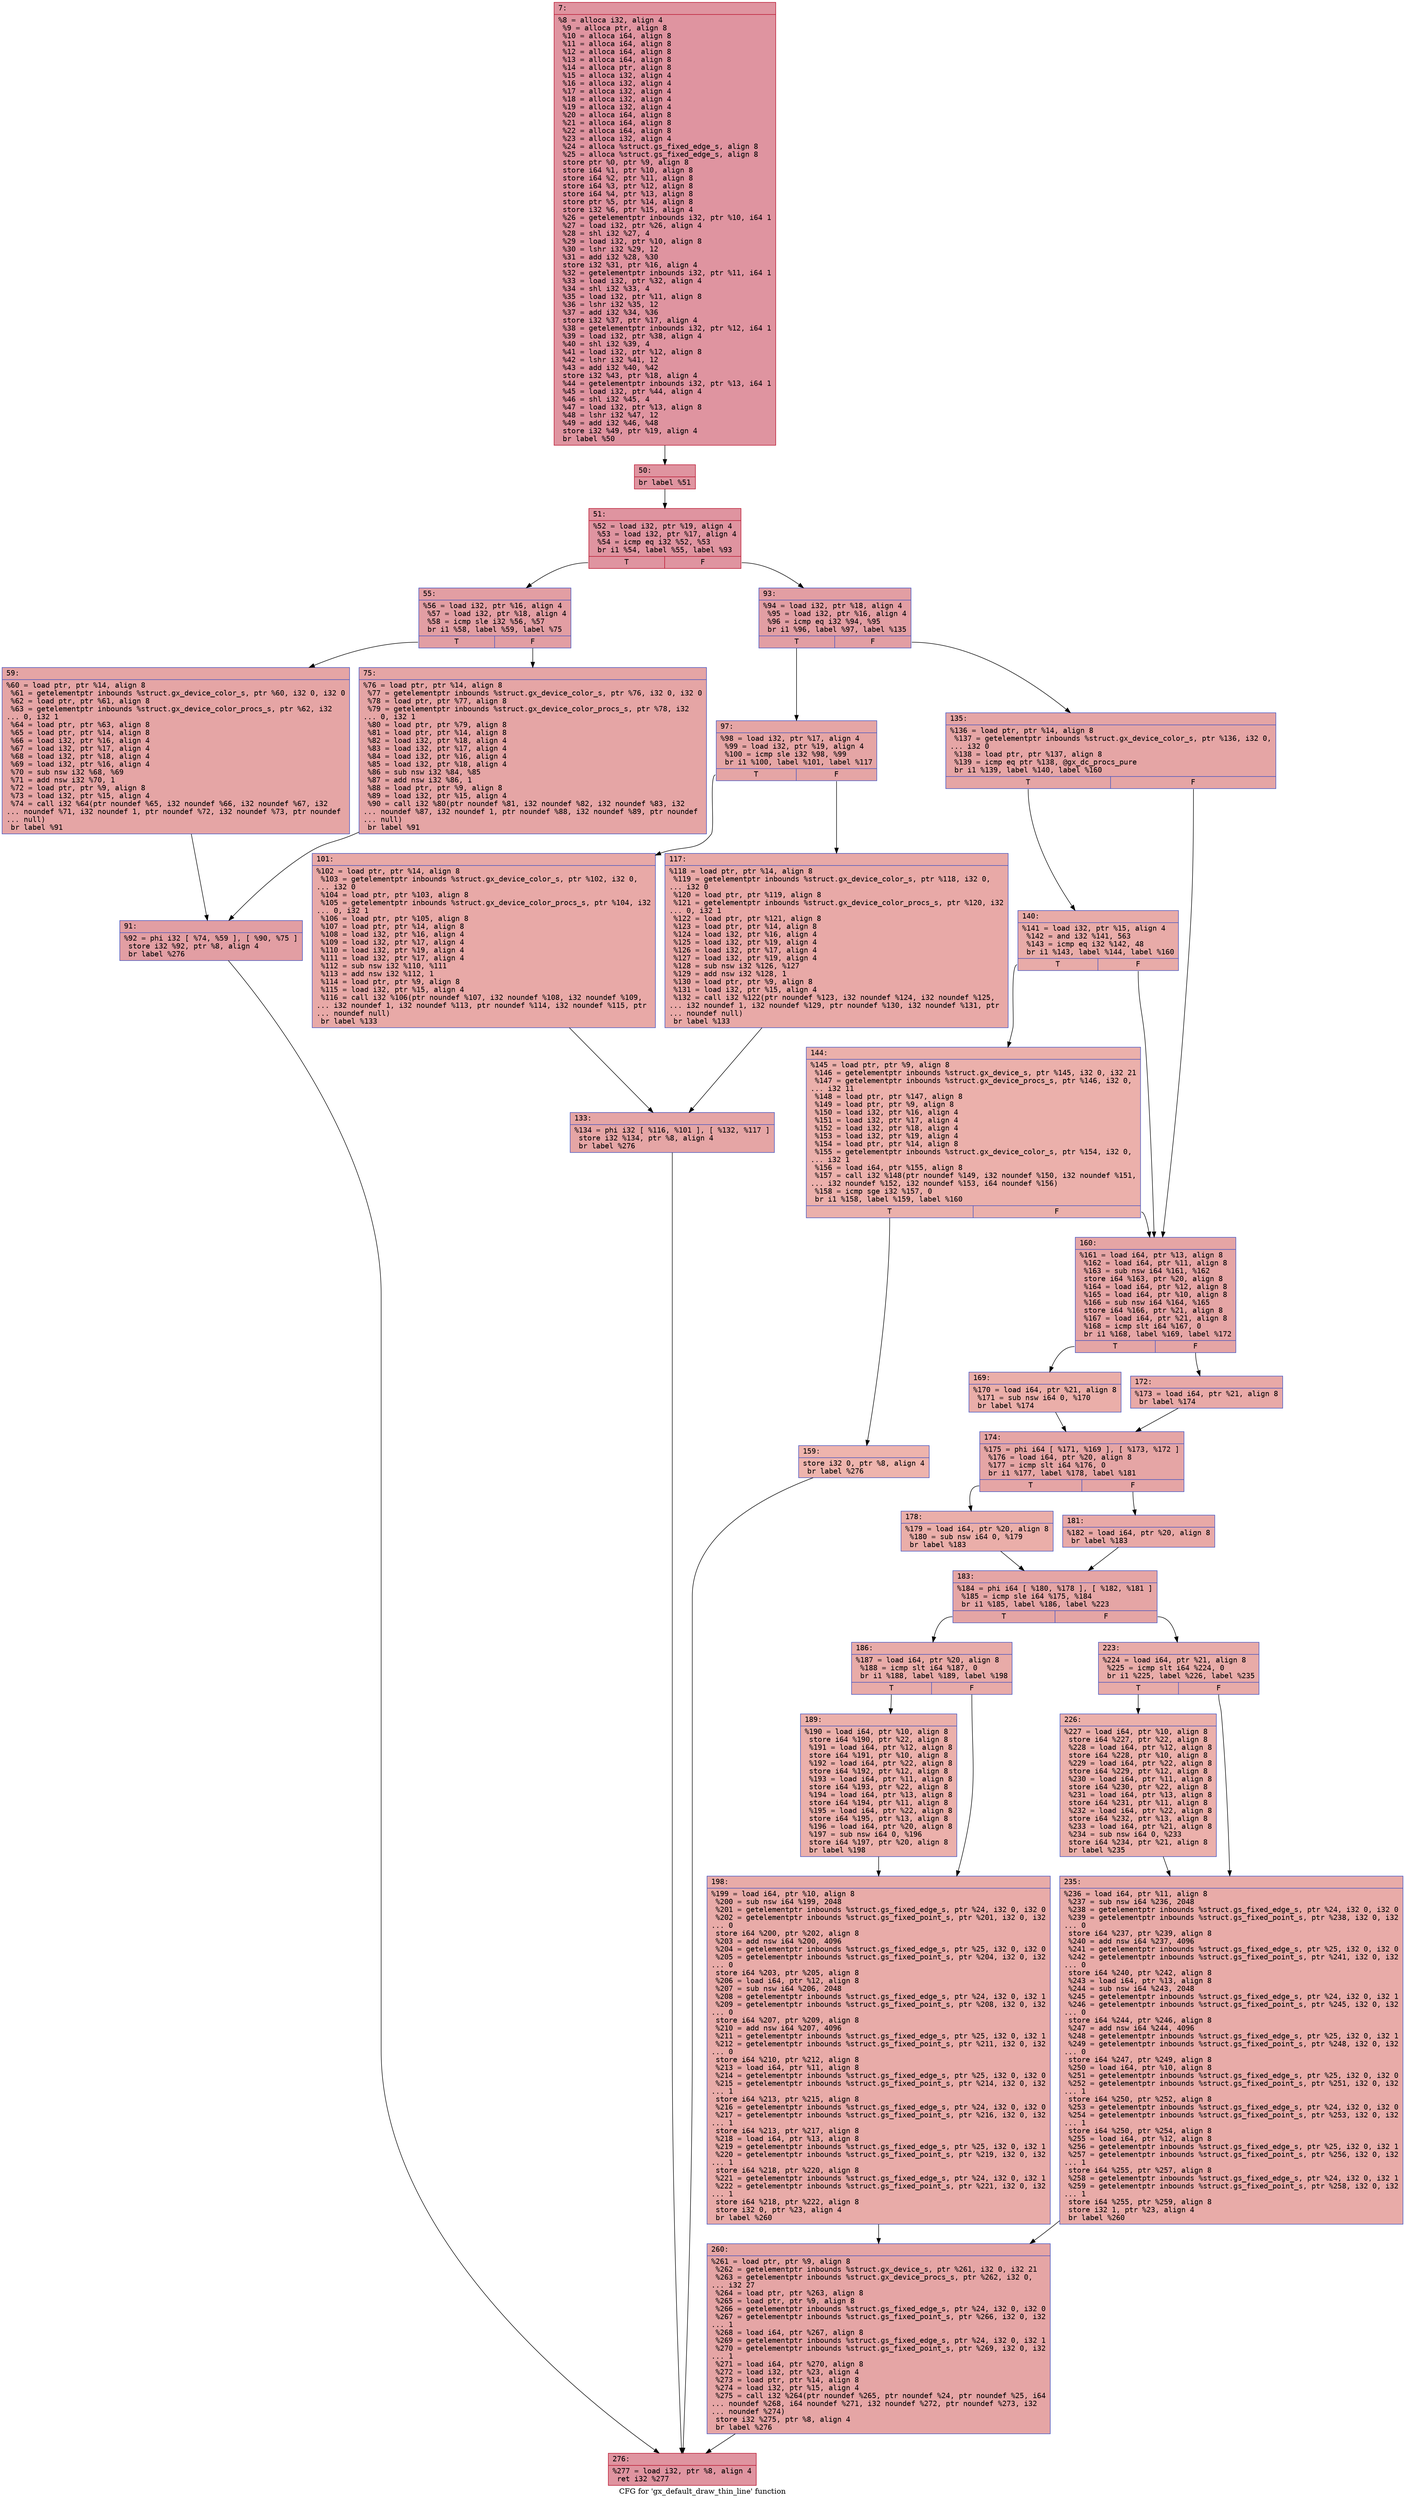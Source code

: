 digraph "CFG for 'gx_default_draw_thin_line' function" {
	label="CFG for 'gx_default_draw_thin_line' function";

	Node0x600003b80000 [shape=record,color="#b70d28ff", style=filled, fillcolor="#b70d2870" fontname="Courier",label="{7:\l|  %8 = alloca i32, align 4\l  %9 = alloca ptr, align 8\l  %10 = alloca i64, align 8\l  %11 = alloca i64, align 8\l  %12 = alloca i64, align 8\l  %13 = alloca i64, align 8\l  %14 = alloca ptr, align 8\l  %15 = alloca i32, align 4\l  %16 = alloca i32, align 4\l  %17 = alloca i32, align 4\l  %18 = alloca i32, align 4\l  %19 = alloca i32, align 4\l  %20 = alloca i64, align 8\l  %21 = alloca i64, align 8\l  %22 = alloca i64, align 8\l  %23 = alloca i32, align 4\l  %24 = alloca %struct.gs_fixed_edge_s, align 8\l  %25 = alloca %struct.gs_fixed_edge_s, align 8\l  store ptr %0, ptr %9, align 8\l  store i64 %1, ptr %10, align 8\l  store i64 %2, ptr %11, align 8\l  store i64 %3, ptr %12, align 8\l  store i64 %4, ptr %13, align 8\l  store ptr %5, ptr %14, align 8\l  store i32 %6, ptr %15, align 4\l  %26 = getelementptr inbounds i32, ptr %10, i64 1\l  %27 = load i32, ptr %26, align 4\l  %28 = shl i32 %27, 4\l  %29 = load i32, ptr %10, align 8\l  %30 = lshr i32 %29, 12\l  %31 = add i32 %28, %30\l  store i32 %31, ptr %16, align 4\l  %32 = getelementptr inbounds i32, ptr %11, i64 1\l  %33 = load i32, ptr %32, align 4\l  %34 = shl i32 %33, 4\l  %35 = load i32, ptr %11, align 8\l  %36 = lshr i32 %35, 12\l  %37 = add i32 %34, %36\l  store i32 %37, ptr %17, align 4\l  %38 = getelementptr inbounds i32, ptr %12, i64 1\l  %39 = load i32, ptr %38, align 4\l  %40 = shl i32 %39, 4\l  %41 = load i32, ptr %12, align 8\l  %42 = lshr i32 %41, 12\l  %43 = add i32 %40, %42\l  store i32 %43, ptr %18, align 4\l  %44 = getelementptr inbounds i32, ptr %13, i64 1\l  %45 = load i32, ptr %44, align 4\l  %46 = shl i32 %45, 4\l  %47 = load i32, ptr %13, align 8\l  %48 = lshr i32 %47, 12\l  %49 = add i32 %46, %48\l  store i32 %49, ptr %19, align 4\l  br label %50\l}"];
	Node0x600003b80000 -> Node0x600003b80050[tooltip="7 -> 50\nProbability 100.00%" ];
	Node0x600003b80050 [shape=record,color="#b70d28ff", style=filled, fillcolor="#b70d2870" fontname="Courier",label="{50:\l|  br label %51\l}"];
	Node0x600003b80050 -> Node0x600003b800a0[tooltip="50 -> 51\nProbability 100.00%" ];
	Node0x600003b800a0 [shape=record,color="#b70d28ff", style=filled, fillcolor="#b70d2870" fontname="Courier",label="{51:\l|  %52 = load i32, ptr %19, align 4\l  %53 = load i32, ptr %17, align 4\l  %54 = icmp eq i32 %52, %53\l  br i1 %54, label %55, label %93\l|{<s0>T|<s1>F}}"];
	Node0x600003b800a0:s0 -> Node0x600003b800f0[tooltip="51 -> 55\nProbability 50.00%" ];
	Node0x600003b800a0:s1 -> Node0x600003b80230[tooltip="51 -> 93\nProbability 50.00%" ];
	Node0x600003b800f0 [shape=record,color="#3d50c3ff", style=filled, fillcolor="#be242e70" fontname="Courier",label="{55:\l|  %56 = load i32, ptr %16, align 4\l  %57 = load i32, ptr %18, align 4\l  %58 = icmp sle i32 %56, %57\l  br i1 %58, label %59, label %75\l|{<s0>T|<s1>F}}"];
	Node0x600003b800f0:s0 -> Node0x600003b80140[tooltip="55 -> 59\nProbability 50.00%" ];
	Node0x600003b800f0:s1 -> Node0x600003b80190[tooltip="55 -> 75\nProbability 50.00%" ];
	Node0x600003b80140 [shape=record,color="#3d50c3ff", style=filled, fillcolor="#c5333470" fontname="Courier",label="{59:\l|  %60 = load ptr, ptr %14, align 8\l  %61 = getelementptr inbounds %struct.gx_device_color_s, ptr %60, i32 0, i32 0\l  %62 = load ptr, ptr %61, align 8\l  %63 = getelementptr inbounds %struct.gx_device_color_procs_s, ptr %62, i32\l... 0, i32 1\l  %64 = load ptr, ptr %63, align 8\l  %65 = load ptr, ptr %14, align 8\l  %66 = load i32, ptr %16, align 4\l  %67 = load i32, ptr %17, align 4\l  %68 = load i32, ptr %18, align 4\l  %69 = load i32, ptr %16, align 4\l  %70 = sub nsw i32 %68, %69\l  %71 = add nsw i32 %70, 1\l  %72 = load ptr, ptr %9, align 8\l  %73 = load i32, ptr %15, align 4\l  %74 = call i32 %64(ptr noundef %65, i32 noundef %66, i32 noundef %67, i32\l... noundef %71, i32 noundef 1, ptr noundef %72, i32 noundef %73, ptr noundef\l... null)\l  br label %91\l}"];
	Node0x600003b80140 -> Node0x600003b801e0[tooltip="59 -> 91\nProbability 100.00%" ];
	Node0x600003b80190 [shape=record,color="#3d50c3ff", style=filled, fillcolor="#c5333470" fontname="Courier",label="{75:\l|  %76 = load ptr, ptr %14, align 8\l  %77 = getelementptr inbounds %struct.gx_device_color_s, ptr %76, i32 0, i32 0\l  %78 = load ptr, ptr %77, align 8\l  %79 = getelementptr inbounds %struct.gx_device_color_procs_s, ptr %78, i32\l... 0, i32 1\l  %80 = load ptr, ptr %79, align 8\l  %81 = load ptr, ptr %14, align 8\l  %82 = load i32, ptr %18, align 4\l  %83 = load i32, ptr %17, align 4\l  %84 = load i32, ptr %16, align 4\l  %85 = load i32, ptr %18, align 4\l  %86 = sub nsw i32 %84, %85\l  %87 = add nsw i32 %86, 1\l  %88 = load ptr, ptr %9, align 8\l  %89 = load i32, ptr %15, align 4\l  %90 = call i32 %80(ptr noundef %81, i32 noundef %82, i32 noundef %83, i32\l... noundef %87, i32 noundef 1, ptr noundef %88, i32 noundef %89, ptr noundef\l... null)\l  br label %91\l}"];
	Node0x600003b80190 -> Node0x600003b801e0[tooltip="75 -> 91\nProbability 100.00%" ];
	Node0x600003b801e0 [shape=record,color="#3d50c3ff", style=filled, fillcolor="#be242e70" fontname="Courier",label="{91:\l|  %92 = phi i32 [ %74, %59 ], [ %90, %75 ]\l  store i32 %92, ptr %8, align 4\l  br label %276\l}"];
	Node0x600003b801e0 -> Node0x600003b80960[tooltip="91 -> 276\nProbability 100.00%" ];
	Node0x600003b80230 [shape=record,color="#3d50c3ff", style=filled, fillcolor="#be242e70" fontname="Courier",label="{93:\l|  %94 = load i32, ptr %18, align 4\l  %95 = load i32, ptr %16, align 4\l  %96 = icmp eq i32 %94, %95\l  br i1 %96, label %97, label %135\l|{<s0>T|<s1>F}}"];
	Node0x600003b80230:s0 -> Node0x600003b80280[tooltip="93 -> 97\nProbability 50.00%" ];
	Node0x600003b80230:s1 -> Node0x600003b803c0[tooltip="93 -> 135\nProbability 50.00%" ];
	Node0x600003b80280 [shape=record,color="#3d50c3ff", style=filled, fillcolor="#c5333470" fontname="Courier",label="{97:\l|  %98 = load i32, ptr %17, align 4\l  %99 = load i32, ptr %19, align 4\l  %100 = icmp sle i32 %98, %99\l  br i1 %100, label %101, label %117\l|{<s0>T|<s1>F}}"];
	Node0x600003b80280:s0 -> Node0x600003b802d0[tooltip="97 -> 101\nProbability 50.00%" ];
	Node0x600003b80280:s1 -> Node0x600003b80320[tooltip="97 -> 117\nProbability 50.00%" ];
	Node0x600003b802d0 [shape=record,color="#3d50c3ff", style=filled, fillcolor="#ca3b3770" fontname="Courier",label="{101:\l|  %102 = load ptr, ptr %14, align 8\l  %103 = getelementptr inbounds %struct.gx_device_color_s, ptr %102, i32 0,\l... i32 0\l  %104 = load ptr, ptr %103, align 8\l  %105 = getelementptr inbounds %struct.gx_device_color_procs_s, ptr %104, i32\l... 0, i32 1\l  %106 = load ptr, ptr %105, align 8\l  %107 = load ptr, ptr %14, align 8\l  %108 = load i32, ptr %16, align 4\l  %109 = load i32, ptr %17, align 4\l  %110 = load i32, ptr %19, align 4\l  %111 = load i32, ptr %17, align 4\l  %112 = sub nsw i32 %110, %111\l  %113 = add nsw i32 %112, 1\l  %114 = load ptr, ptr %9, align 8\l  %115 = load i32, ptr %15, align 4\l  %116 = call i32 %106(ptr noundef %107, i32 noundef %108, i32 noundef %109,\l... i32 noundef 1, i32 noundef %113, ptr noundef %114, i32 noundef %115, ptr\l... noundef null)\l  br label %133\l}"];
	Node0x600003b802d0 -> Node0x600003b80370[tooltip="101 -> 133\nProbability 100.00%" ];
	Node0x600003b80320 [shape=record,color="#3d50c3ff", style=filled, fillcolor="#ca3b3770" fontname="Courier",label="{117:\l|  %118 = load ptr, ptr %14, align 8\l  %119 = getelementptr inbounds %struct.gx_device_color_s, ptr %118, i32 0,\l... i32 0\l  %120 = load ptr, ptr %119, align 8\l  %121 = getelementptr inbounds %struct.gx_device_color_procs_s, ptr %120, i32\l... 0, i32 1\l  %122 = load ptr, ptr %121, align 8\l  %123 = load ptr, ptr %14, align 8\l  %124 = load i32, ptr %16, align 4\l  %125 = load i32, ptr %19, align 4\l  %126 = load i32, ptr %17, align 4\l  %127 = load i32, ptr %19, align 4\l  %128 = sub nsw i32 %126, %127\l  %129 = add nsw i32 %128, 1\l  %130 = load ptr, ptr %9, align 8\l  %131 = load i32, ptr %15, align 4\l  %132 = call i32 %122(ptr noundef %123, i32 noundef %124, i32 noundef %125,\l... i32 noundef 1, i32 noundef %129, ptr noundef %130, i32 noundef %131, ptr\l... noundef null)\l  br label %133\l}"];
	Node0x600003b80320 -> Node0x600003b80370[tooltip="117 -> 133\nProbability 100.00%" ];
	Node0x600003b80370 [shape=record,color="#3d50c3ff", style=filled, fillcolor="#c5333470" fontname="Courier",label="{133:\l|  %134 = phi i32 [ %116, %101 ], [ %132, %117 ]\l  store i32 %134, ptr %8, align 4\l  br label %276\l}"];
	Node0x600003b80370 -> Node0x600003b80960[tooltip="133 -> 276\nProbability 100.00%" ];
	Node0x600003b803c0 [shape=record,color="#3d50c3ff", style=filled, fillcolor="#c5333470" fontname="Courier",label="{135:\l|  %136 = load ptr, ptr %14, align 8\l  %137 = getelementptr inbounds %struct.gx_device_color_s, ptr %136, i32 0,\l... i32 0\l  %138 = load ptr, ptr %137, align 8\l  %139 = icmp eq ptr %138, @gx_dc_procs_pure\l  br i1 %139, label %140, label %160\l|{<s0>T|<s1>F}}"];
	Node0x600003b803c0:s0 -> Node0x600003b80410[tooltip="135 -> 140\nProbability 37.50%" ];
	Node0x600003b803c0:s1 -> Node0x600003b80500[tooltip="135 -> 160\nProbability 62.50%" ];
	Node0x600003b80410 [shape=record,color="#3d50c3ff", style=filled, fillcolor="#cc403a70" fontname="Courier",label="{140:\l|  %141 = load i32, ptr %15, align 4\l  %142 = and i32 %141, 563\l  %143 = icmp eq i32 %142, 48\l  br i1 %143, label %144, label %160\l|{<s0>T|<s1>F}}"];
	Node0x600003b80410:s0 -> Node0x600003b80460[tooltip="140 -> 144\nProbability 50.00%" ];
	Node0x600003b80410:s1 -> Node0x600003b80500[tooltip="140 -> 160\nProbability 50.00%" ];
	Node0x600003b80460 [shape=record,color="#3d50c3ff", style=filled, fillcolor="#d24b4070" fontname="Courier",label="{144:\l|  %145 = load ptr, ptr %9, align 8\l  %146 = getelementptr inbounds %struct.gx_device_s, ptr %145, i32 0, i32 21\l  %147 = getelementptr inbounds %struct.gx_device_procs_s, ptr %146, i32 0,\l... i32 11\l  %148 = load ptr, ptr %147, align 8\l  %149 = load ptr, ptr %9, align 8\l  %150 = load i32, ptr %16, align 4\l  %151 = load i32, ptr %17, align 4\l  %152 = load i32, ptr %18, align 4\l  %153 = load i32, ptr %19, align 4\l  %154 = load ptr, ptr %14, align 8\l  %155 = getelementptr inbounds %struct.gx_device_color_s, ptr %154, i32 0,\l... i32 1\l  %156 = load i64, ptr %155, align 8\l  %157 = call i32 %148(ptr noundef %149, i32 noundef %150, i32 noundef %151,\l... i32 noundef %152, i32 noundef %153, i64 noundef %156)\l  %158 = icmp sge i32 %157, 0\l  br i1 %158, label %159, label %160\l|{<s0>T|<s1>F}}"];
	Node0x600003b80460:s0 -> Node0x600003b804b0[tooltip="144 -> 159\nProbability 50.00%" ];
	Node0x600003b80460:s1 -> Node0x600003b80500[tooltip="144 -> 160\nProbability 50.00%" ];
	Node0x600003b804b0 [shape=record,color="#3d50c3ff", style=filled, fillcolor="#d8564670" fontname="Courier",label="{159:\l|  store i32 0, ptr %8, align 4\l  br label %276\l}"];
	Node0x600003b804b0 -> Node0x600003b80960[tooltip="159 -> 276\nProbability 100.00%" ];
	Node0x600003b80500 [shape=record,color="#3d50c3ff", style=filled, fillcolor="#c5333470" fontname="Courier",label="{160:\l|  %161 = load i64, ptr %13, align 8\l  %162 = load i64, ptr %11, align 8\l  %163 = sub nsw i64 %161, %162\l  store i64 %163, ptr %20, align 8\l  %164 = load i64, ptr %12, align 8\l  %165 = load i64, ptr %10, align 8\l  %166 = sub nsw i64 %164, %165\l  store i64 %166, ptr %21, align 8\l  %167 = load i64, ptr %21, align 8\l  %168 = icmp slt i64 %167, 0\l  br i1 %168, label %169, label %172\l|{<s0>T|<s1>F}}"];
	Node0x600003b80500:s0 -> Node0x600003b80550[tooltip="160 -> 169\nProbability 37.50%" ];
	Node0x600003b80500:s1 -> Node0x600003b805a0[tooltip="160 -> 172\nProbability 62.50%" ];
	Node0x600003b80550 [shape=record,color="#3d50c3ff", style=filled, fillcolor="#d0473d70" fontname="Courier",label="{169:\l|  %170 = load i64, ptr %21, align 8\l  %171 = sub nsw i64 0, %170\l  br label %174\l}"];
	Node0x600003b80550 -> Node0x600003b805f0[tooltip="169 -> 174\nProbability 100.00%" ];
	Node0x600003b805a0 [shape=record,color="#3d50c3ff", style=filled, fillcolor="#ca3b3770" fontname="Courier",label="{172:\l|  %173 = load i64, ptr %21, align 8\l  br label %174\l}"];
	Node0x600003b805a0 -> Node0x600003b805f0[tooltip="172 -> 174\nProbability 100.00%" ];
	Node0x600003b805f0 [shape=record,color="#3d50c3ff", style=filled, fillcolor="#c5333470" fontname="Courier",label="{174:\l|  %175 = phi i64 [ %171, %169 ], [ %173, %172 ]\l  %176 = load i64, ptr %20, align 8\l  %177 = icmp slt i64 %176, 0\l  br i1 %177, label %178, label %181\l|{<s0>T|<s1>F}}"];
	Node0x600003b805f0:s0 -> Node0x600003b80640[tooltip="174 -> 178\nProbability 37.50%" ];
	Node0x600003b805f0:s1 -> Node0x600003b80690[tooltip="174 -> 181\nProbability 62.50%" ];
	Node0x600003b80640 [shape=record,color="#3d50c3ff", style=filled, fillcolor="#d0473d70" fontname="Courier",label="{178:\l|  %179 = load i64, ptr %20, align 8\l  %180 = sub nsw i64 0, %179\l  br label %183\l}"];
	Node0x600003b80640 -> Node0x600003b806e0[tooltip="178 -> 183\nProbability 100.00%" ];
	Node0x600003b80690 [shape=record,color="#3d50c3ff", style=filled, fillcolor="#ca3b3770" fontname="Courier",label="{181:\l|  %182 = load i64, ptr %20, align 8\l  br label %183\l}"];
	Node0x600003b80690 -> Node0x600003b806e0[tooltip="181 -> 183\nProbability 100.00%" ];
	Node0x600003b806e0 [shape=record,color="#3d50c3ff", style=filled, fillcolor="#c5333470" fontname="Courier",label="{183:\l|  %184 = phi i64 [ %180, %178 ], [ %182, %181 ]\l  %185 = icmp sle i64 %175, %184\l  br i1 %185, label %186, label %223\l|{<s0>T|<s1>F}}"];
	Node0x600003b806e0:s0 -> Node0x600003b80730[tooltip="183 -> 186\nProbability 50.00%" ];
	Node0x600003b806e0:s1 -> Node0x600003b80820[tooltip="183 -> 223\nProbability 50.00%" ];
	Node0x600003b80730 [shape=record,color="#3d50c3ff", style=filled, fillcolor="#cc403a70" fontname="Courier",label="{186:\l|  %187 = load i64, ptr %20, align 8\l  %188 = icmp slt i64 %187, 0\l  br i1 %188, label %189, label %198\l|{<s0>T|<s1>F}}"];
	Node0x600003b80730:s0 -> Node0x600003b80780[tooltip="186 -> 189\nProbability 37.50%" ];
	Node0x600003b80730:s1 -> Node0x600003b807d0[tooltip="186 -> 198\nProbability 62.50%" ];
	Node0x600003b80780 [shape=record,color="#3d50c3ff", style=filled, fillcolor="#d24b4070" fontname="Courier",label="{189:\l|  %190 = load i64, ptr %10, align 8\l  store i64 %190, ptr %22, align 8\l  %191 = load i64, ptr %12, align 8\l  store i64 %191, ptr %10, align 8\l  %192 = load i64, ptr %22, align 8\l  store i64 %192, ptr %12, align 8\l  %193 = load i64, ptr %11, align 8\l  store i64 %193, ptr %22, align 8\l  %194 = load i64, ptr %13, align 8\l  store i64 %194, ptr %11, align 8\l  %195 = load i64, ptr %22, align 8\l  store i64 %195, ptr %13, align 8\l  %196 = load i64, ptr %20, align 8\l  %197 = sub nsw i64 0, %196\l  store i64 %197, ptr %20, align 8\l  br label %198\l}"];
	Node0x600003b80780 -> Node0x600003b807d0[tooltip="189 -> 198\nProbability 100.00%" ];
	Node0x600003b807d0 [shape=record,color="#3d50c3ff", style=filled, fillcolor="#cc403a70" fontname="Courier",label="{198:\l|  %199 = load i64, ptr %10, align 8\l  %200 = sub nsw i64 %199, 2048\l  %201 = getelementptr inbounds %struct.gs_fixed_edge_s, ptr %24, i32 0, i32 0\l  %202 = getelementptr inbounds %struct.gs_fixed_point_s, ptr %201, i32 0, i32\l... 0\l  store i64 %200, ptr %202, align 8\l  %203 = add nsw i64 %200, 4096\l  %204 = getelementptr inbounds %struct.gs_fixed_edge_s, ptr %25, i32 0, i32 0\l  %205 = getelementptr inbounds %struct.gs_fixed_point_s, ptr %204, i32 0, i32\l... 0\l  store i64 %203, ptr %205, align 8\l  %206 = load i64, ptr %12, align 8\l  %207 = sub nsw i64 %206, 2048\l  %208 = getelementptr inbounds %struct.gs_fixed_edge_s, ptr %24, i32 0, i32 1\l  %209 = getelementptr inbounds %struct.gs_fixed_point_s, ptr %208, i32 0, i32\l... 0\l  store i64 %207, ptr %209, align 8\l  %210 = add nsw i64 %207, 4096\l  %211 = getelementptr inbounds %struct.gs_fixed_edge_s, ptr %25, i32 0, i32 1\l  %212 = getelementptr inbounds %struct.gs_fixed_point_s, ptr %211, i32 0, i32\l... 0\l  store i64 %210, ptr %212, align 8\l  %213 = load i64, ptr %11, align 8\l  %214 = getelementptr inbounds %struct.gs_fixed_edge_s, ptr %25, i32 0, i32 0\l  %215 = getelementptr inbounds %struct.gs_fixed_point_s, ptr %214, i32 0, i32\l... 1\l  store i64 %213, ptr %215, align 8\l  %216 = getelementptr inbounds %struct.gs_fixed_edge_s, ptr %24, i32 0, i32 0\l  %217 = getelementptr inbounds %struct.gs_fixed_point_s, ptr %216, i32 0, i32\l... 1\l  store i64 %213, ptr %217, align 8\l  %218 = load i64, ptr %13, align 8\l  %219 = getelementptr inbounds %struct.gs_fixed_edge_s, ptr %25, i32 0, i32 1\l  %220 = getelementptr inbounds %struct.gs_fixed_point_s, ptr %219, i32 0, i32\l... 1\l  store i64 %218, ptr %220, align 8\l  %221 = getelementptr inbounds %struct.gs_fixed_edge_s, ptr %24, i32 0, i32 1\l  %222 = getelementptr inbounds %struct.gs_fixed_point_s, ptr %221, i32 0, i32\l... 1\l  store i64 %218, ptr %222, align 8\l  store i32 0, ptr %23, align 4\l  br label %260\l}"];
	Node0x600003b807d0 -> Node0x600003b80910[tooltip="198 -> 260\nProbability 100.00%" ];
	Node0x600003b80820 [shape=record,color="#3d50c3ff", style=filled, fillcolor="#cc403a70" fontname="Courier",label="{223:\l|  %224 = load i64, ptr %21, align 8\l  %225 = icmp slt i64 %224, 0\l  br i1 %225, label %226, label %235\l|{<s0>T|<s1>F}}"];
	Node0x600003b80820:s0 -> Node0x600003b80870[tooltip="223 -> 226\nProbability 37.50%" ];
	Node0x600003b80820:s1 -> Node0x600003b808c0[tooltip="223 -> 235\nProbability 62.50%" ];
	Node0x600003b80870 [shape=record,color="#3d50c3ff", style=filled, fillcolor="#d24b4070" fontname="Courier",label="{226:\l|  %227 = load i64, ptr %10, align 8\l  store i64 %227, ptr %22, align 8\l  %228 = load i64, ptr %12, align 8\l  store i64 %228, ptr %10, align 8\l  %229 = load i64, ptr %22, align 8\l  store i64 %229, ptr %12, align 8\l  %230 = load i64, ptr %11, align 8\l  store i64 %230, ptr %22, align 8\l  %231 = load i64, ptr %13, align 8\l  store i64 %231, ptr %11, align 8\l  %232 = load i64, ptr %22, align 8\l  store i64 %232, ptr %13, align 8\l  %233 = load i64, ptr %21, align 8\l  %234 = sub nsw i64 0, %233\l  store i64 %234, ptr %21, align 8\l  br label %235\l}"];
	Node0x600003b80870 -> Node0x600003b808c0[tooltip="226 -> 235\nProbability 100.00%" ];
	Node0x600003b808c0 [shape=record,color="#3d50c3ff", style=filled, fillcolor="#cc403a70" fontname="Courier",label="{235:\l|  %236 = load i64, ptr %11, align 8\l  %237 = sub nsw i64 %236, 2048\l  %238 = getelementptr inbounds %struct.gs_fixed_edge_s, ptr %24, i32 0, i32 0\l  %239 = getelementptr inbounds %struct.gs_fixed_point_s, ptr %238, i32 0, i32\l... 0\l  store i64 %237, ptr %239, align 8\l  %240 = add nsw i64 %237, 4096\l  %241 = getelementptr inbounds %struct.gs_fixed_edge_s, ptr %25, i32 0, i32 0\l  %242 = getelementptr inbounds %struct.gs_fixed_point_s, ptr %241, i32 0, i32\l... 0\l  store i64 %240, ptr %242, align 8\l  %243 = load i64, ptr %13, align 8\l  %244 = sub nsw i64 %243, 2048\l  %245 = getelementptr inbounds %struct.gs_fixed_edge_s, ptr %24, i32 0, i32 1\l  %246 = getelementptr inbounds %struct.gs_fixed_point_s, ptr %245, i32 0, i32\l... 0\l  store i64 %244, ptr %246, align 8\l  %247 = add nsw i64 %244, 4096\l  %248 = getelementptr inbounds %struct.gs_fixed_edge_s, ptr %25, i32 0, i32 1\l  %249 = getelementptr inbounds %struct.gs_fixed_point_s, ptr %248, i32 0, i32\l... 0\l  store i64 %247, ptr %249, align 8\l  %250 = load i64, ptr %10, align 8\l  %251 = getelementptr inbounds %struct.gs_fixed_edge_s, ptr %25, i32 0, i32 0\l  %252 = getelementptr inbounds %struct.gs_fixed_point_s, ptr %251, i32 0, i32\l... 1\l  store i64 %250, ptr %252, align 8\l  %253 = getelementptr inbounds %struct.gs_fixed_edge_s, ptr %24, i32 0, i32 0\l  %254 = getelementptr inbounds %struct.gs_fixed_point_s, ptr %253, i32 0, i32\l... 1\l  store i64 %250, ptr %254, align 8\l  %255 = load i64, ptr %12, align 8\l  %256 = getelementptr inbounds %struct.gs_fixed_edge_s, ptr %25, i32 0, i32 1\l  %257 = getelementptr inbounds %struct.gs_fixed_point_s, ptr %256, i32 0, i32\l... 1\l  store i64 %255, ptr %257, align 8\l  %258 = getelementptr inbounds %struct.gs_fixed_edge_s, ptr %24, i32 0, i32 1\l  %259 = getelementptr inbounds %struct.gs_fixed_point_s, ptr %258, i32 0, i32\l... 1\l  store i64 %255, ptr %259, align 8\l  store i32 1, ptr %23, align 4\l  br label %260\l}"];
	Node0x600003b808c0 -> Node0x600003b80910[tooltip="235 -> 260\nProbability 100.00%" ];
	Node0x600003b80910 [shape=record,color="#3d50c3ff", style=filled, fillcolor="#c5333470" fontname="Courier",label="{260:\l|  %261 = load ptr, ptr %9, align 8\l  %262 = getelementptr inbounds %struct.gx_device_s, ptr %261, i32 0, i32 21\l  %263 = getelementptr inbounds %struct.gx_device_procs_s, ptr %262, i32 0,\l... i32 27\l  %264 = load ptr, ptr %263, align 8\l  %265 = load ptr, ptr %9, align 8\l  %266 = getelementptr inbounds %struct.gs_fixed_edge_s, ptr %24, i32 0, i32 0\l  %267 = getelementptr inbounds %struct.gs_fixed_point_s, ptr %266, i32 0, i32\l... 1\l  %268 = load i64, ptr %267, align 8\l  %269 = getelementptr inbounds %struct.gs_fixed_edge_s, ptr %24, i32 0, i32 1\l  %270 = getelementptr inbounds %struct.gs_fixed_point_s, ptr %269, i32 0, i32\l... 1\l  %271 = load i64, ptr %270, align 8\l  %272 = load i32, ptr %23, align 4\l  %273 = load ptr, ptr %14, align 8\l  %274 = load i32, ptr %15, align 4\l  %275 = call i32 %264(ptr noundef %265, ptr noundef %24, ptr noundef %25, i64\l... noundef %268, i64 noundef %271, i32 noundef %272, ptr noundef %273, i32\l... noundef %274)\l  store i32 %275, ptr %8, align 4\l  br label %276\l}"];
	Node0x600003b80910 -> Node0x600003b80960[tooltip="260 -> 276\nProbability 100.00%" ];
	Node0x600003b80960 [shape=record,color="#b70d28ff", style=filled, fillcolor="#b70d2870" fontname="Courier",label="{276:\l|  %277 = load i32, ptr %8, align 4\l  ret i32 %277\l}"];
}
